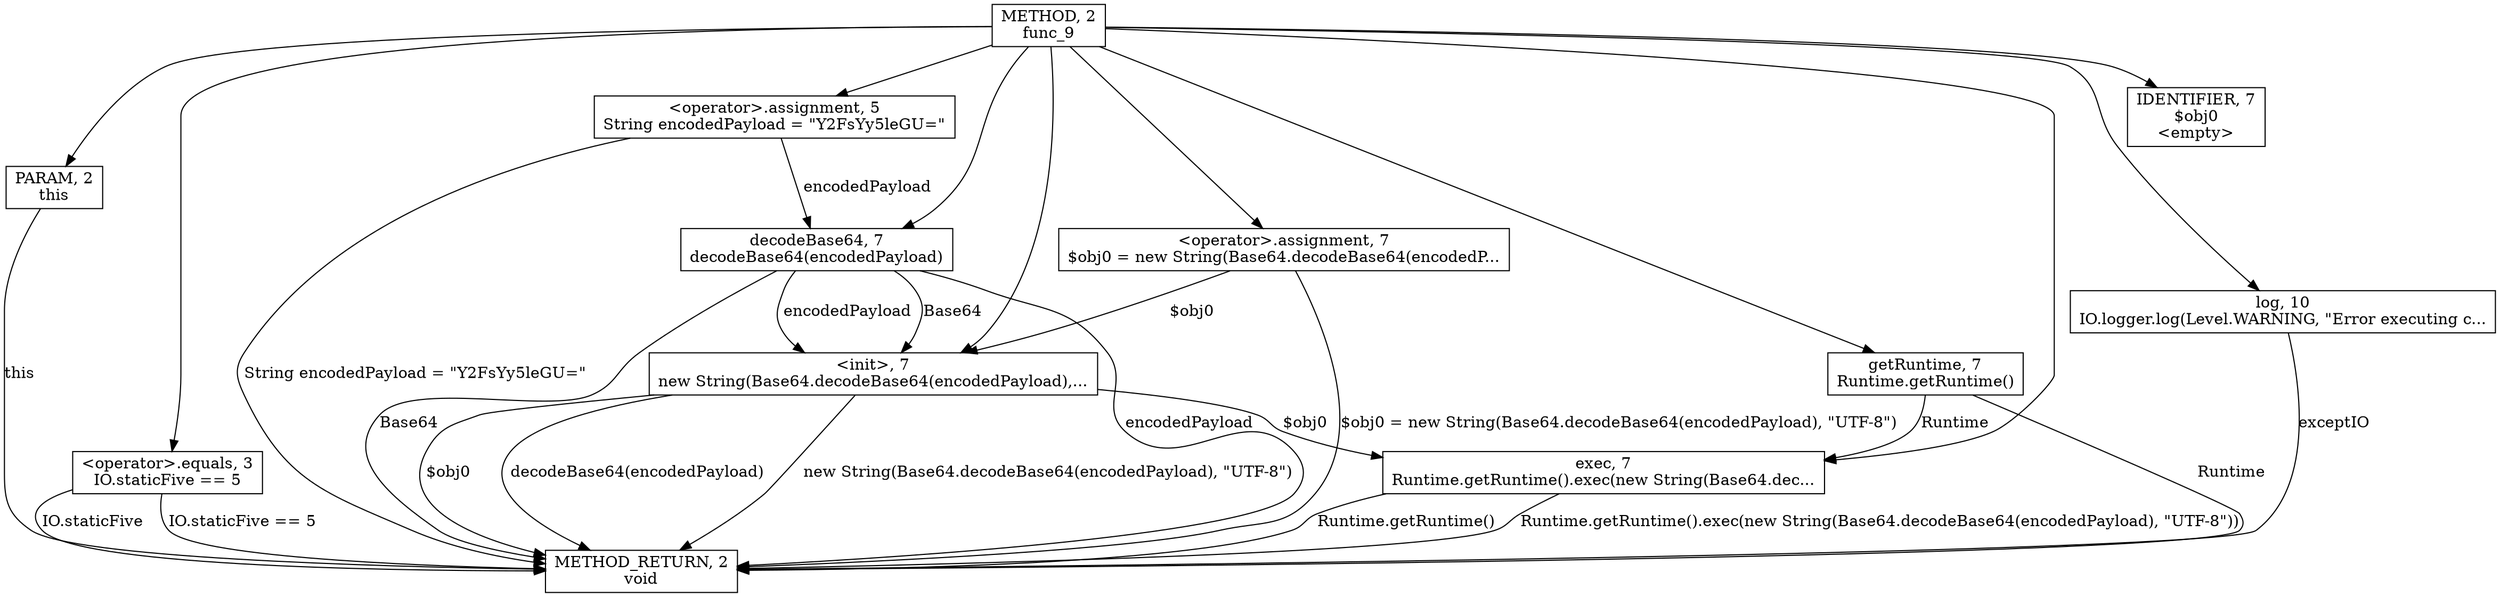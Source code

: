 digraph "func_9" {  
node [shape="rect"];  
"111669149696" [label = <METHOD, 2<BR/>func_9> ]
"128849018880" [label = <METHOD_RETURN, 2<BR/>void> ]
"115964116992" [label = <PARAM, 2<BR/>this> ]
"30064771072" [label = <&lt;operator&gt;.equals, 3<BR/>IO.staticFive == 5> ]
"30064771072" [label = <&lt;operator&gt;.equals, 3<BR/>IO.staticFive == 5> ]
"30064771072" [label = <&lt;operator&gt;.equals, 3<BR/>IO.staticFive == 5> ]
"30064771074" [label = <&lt;operator&gt;.assignment, 5<BR/>String encodedPayload = &quot;Y2FsYy5leGU=&quot;> ]
"30064771074" [label = <&lt;operator&gt;.assignment, 5<BR/>String encodedPayload = &quot;Y2FsYy5leGU=&quot;> ]
"30064771074" [label = <&lt;operator&gt;.assignment, 5<BR/>String encodedPayload = &quot;Y2FsYy5leGU=&quot;> ]
"30064771075" [label = <exec, 7<BR/>Runtime.getRuntime().exec(new String(Base64.dec...> ]
"30064771075" [label = <exec, 7<BR/>Runtime.getRuntime().exec(new String(Base64.dec...> ]
"30064771075" [label = <exec, 7<BR/>Runtime.getRuntime().exec(new String(Base64.dec...> ]
"30064771081" [label = <log, 10<BR/>IO.logger.log(Level.WARNING, &quot;Error executing c...> ]
"30064771076" [label = <getRuntime, 7<BR/>Runtime.getRuntime()> ]
"30064771077" [label = <&lt;operator&gt;.assignment, 7<BR/>$obj0 = new String(Base64.decodeBase64(encodedP...> ]
"30064771079" [label = <&lt;init&gt;, 7<BR/>new String(Base64.decodeBase64(encodedPayload),...> ]
"68719476743" [label = <IDENTIFIER, 7<BR/>$obj0<BR/>&lt;empty&gt;> ]
"30064771081" [label = <log, 10<BR/>IO.logger.log(Level.WARNING, &quot;Error executing c...> ]
"30064771081" [label = <log, 10<BR/>IO.logger.log(Level.WARNING, &quot;Error executing c...> ]
"30064771081" [label = <log, 10<BR/>IO.logger.log(Level.WARNING, &quot;Error executing c...> ]
"30064771081" [label = <log, 10<BR/>IO.logger.log(Level.WARNING, &quot;Error executing c...> ]
"30064771077" [label = <&lt;operator&gt;.assignment, 7<BR/>$obj0 = new String(Base64.decodeBase64(encodedP...> ]
"30064771077" [label = <&lt;operator&gt;.assignment, 7<BR/>$obj0 = new String(Base64.decodeBase64(encodedP...> ]
"30064771079" [label = <&lt;init&gt;, 7<BR/>new String(Base64.decodeBase64(encodedPayload),...> ]
"30064771079" [label = <&lt;init&gt;, 7<BR/>new String(Base64.decodeBase64(encodedPayload),...> ]
"30064771079" [label = <&lt;init&gt;, 7<BR/>new String(Base64.decodeBase64(encodedPayload),...> ]
"30064771080" [label = <decodeBase64, 7<BR/>decodeBase64(encodedPayload)> ]
"30064771080" [label = <decodeBase64, 7<BR/>decodeBase64(encodedPayload)> ]
  "115964116992" -> "128849018880"  [ label = "this"] 
  "30064771072" -> "128849018880"  [ label = "IO.staticFive"] 
  "30064771072" -> "128849018880"  [ label = "IO.staticFive == 5"] 
  "30064771074" -> "128849018880"  [ label = "String encodedPayload = &quot;Y2FsYy5leGU=&quot;"] 
  "30064771075" -> "128849018880"  [ label = "Runtime.getRuntime()"] 
  "30064771077" -> "128849018880"  [ label = "$obj0 = new String(Base64.decodeBase64(encodedPayload), &quot;UTF-8&quot;)"] 
  "30064771079" -> "128849018880"  [ label = "$obj0"] 
  "30064771080" -> "128849018880"  [ label = "encodedPayload"] 
  "30064771079" -> "128849018880"  [ label = "decodeBase64(encodedPayload)"] 
  "30064771079" -> "128849018880"  [ label = "new String(Base64.decodeBase64(encodedPayload), &quot;UTF-8&quot;)"] 
  "30064771075" -> "128849018880"  [ label = "Runtime.getRuntime().exec(new String(Base64.decodeBase64(encodedPayload), &quot;UTF-8&quot;))"] 
  "30064771076" -> "128849018880"  [ label = "Runtime"] 
  "30064771080" -> "128849018880"  [ label = "Base64"] 
  "30064771081" -> "128849018880"  [ label = "exceptIO"] 
  "111669149696" -> "115964116992" 
  "111669149696" -> "30064771072" 
  "111669149696" -> "30064771074" 
  "30064771076" -> "30064771075"  [ label = "Runtime"] 
  "30064771079" -> "30064771075"  [ label = "$obj0"] 
  "111669149696" -> "30064771075" 
  "111669149696" -> "30064771076" 
  "111669149696" -> "30064771077" 
  "111669149696" -> "68719476743" 
  "111669149696" -> "30064771081" 
  "30064771077" -> "30064771079"  [ label = "$obj0"] 
  "111669149696" -> "30064771079" 
  "30064771080" -> "30064771079"  [ label = "Base64"] 
  "30064771080" -> "30064771079"  [ label = "encodedPayload"] 
  "111669149696" -> "30064771080" 
  "30064771074" -> "30064771080"  [ label = "encodedPayload"] 
}

